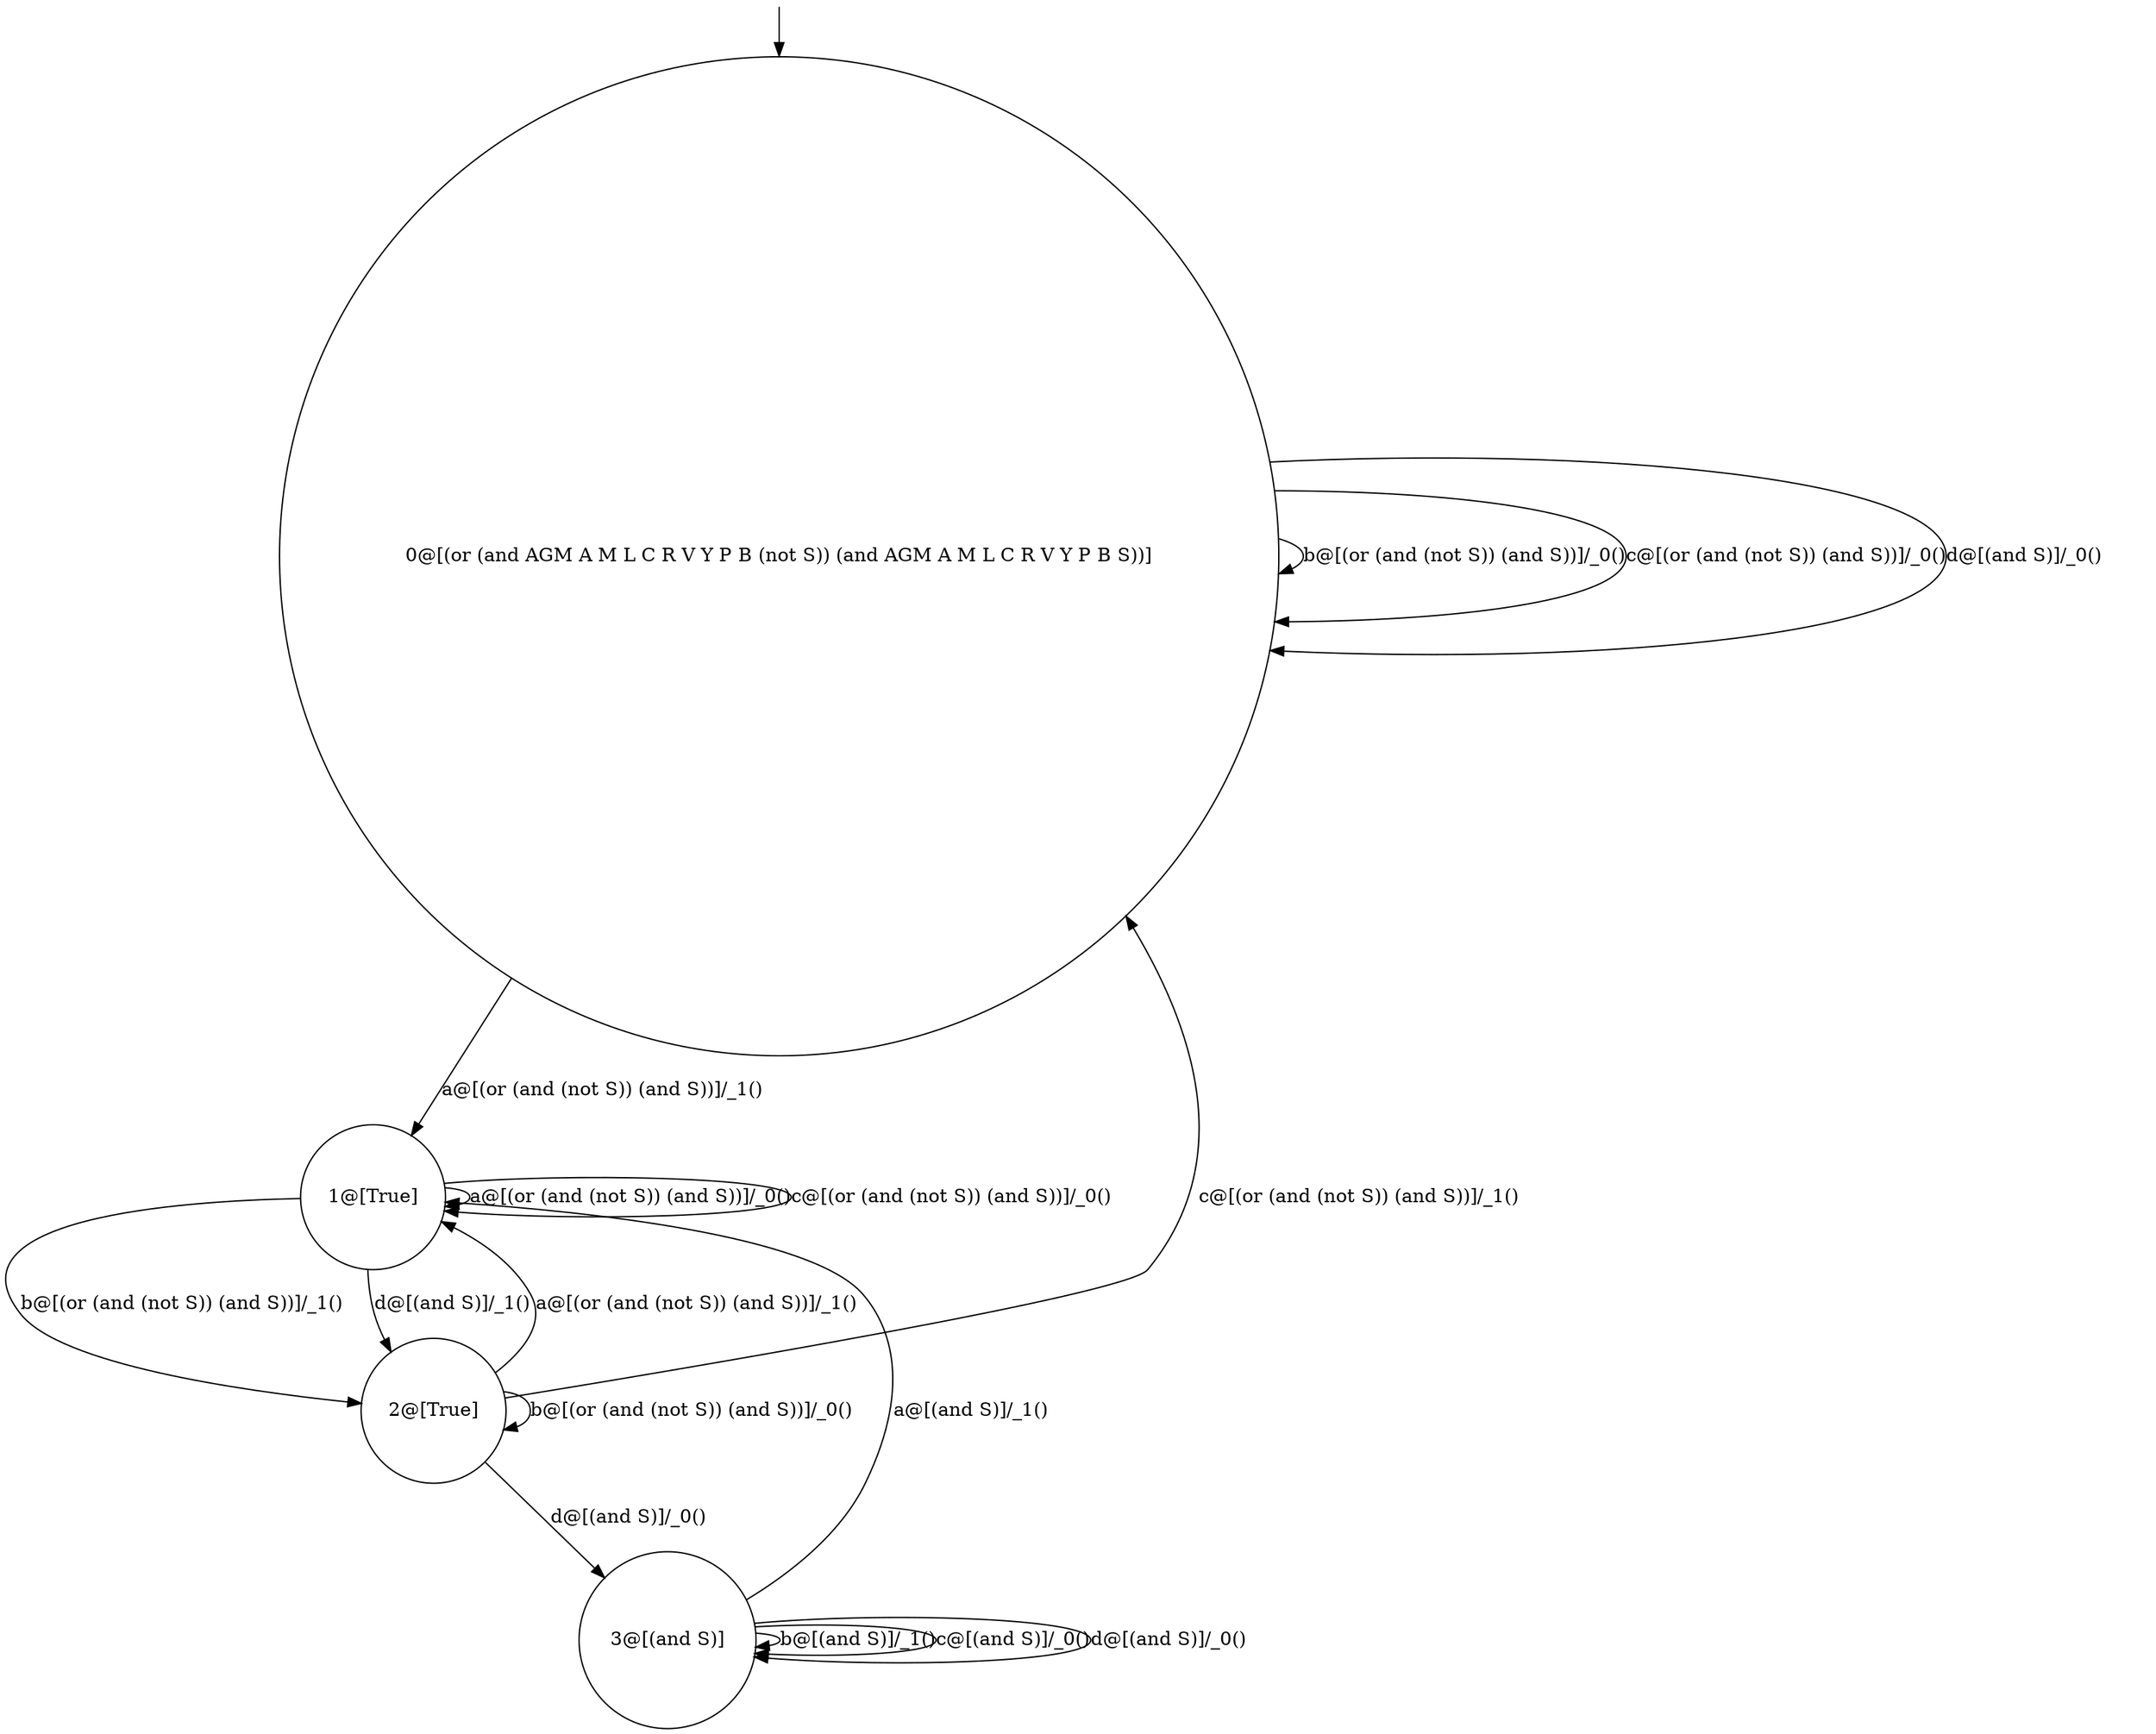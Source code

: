 digraph g {

	s0 [shape="circle" label="0@[(or (and AGM A M L C R V Y P B (not S)) (and AGM A M L C R V Y P B S))]"];
	s1 [shape="circle" label="1@[True]"];
	s2 [shape="circle" label="2@[True]"];
	s3 [shape="circle" label="3@[(and S)]"];
	s0 -> s1 [label="a@[(or (and (not S)) (and S))]/_1()"];
	s0 -> s0 [label="b@[(or (and (not S)) (and S))]/_0()"];
	s0 -> s0 [label="c@[(or (and (not S)) (and S))]/_0()"];
	s0 -> s0 [label="d@[(and S)]/_0()"];
	s1 -> s1 [label="a@[(or (and (not S)) (and S))]/_0()"];
	s1 -> s2 [label="b@[(or (and (not S)) (and S))]/_1()"];
	s1 -> s1 [label="c@[(or (and (not S)) (and S))]/_0()"];
	s1 -> s2 [label="d@[(and S)]/_1()"];
	s2 -> s1 [label="a@[(or (and (not S)) (and S))]/_1()"];
	s2 -> s2 [label="b@[(or (and (not S)) (and S))]/_0()"];
	s2 -> s0 [label="c@[(or (and (not S)) (and S))]/_1()"];
	s2 -> s3 [label="d@[(and S)]/_0()"];
	s3 -> s1 [label="a@[(and S)]/_1()"];
	s3 -> s3 [label="b@[(and S)]/_1()"];
	s3 -> s3 [label="c@[(and S)]/_0()"];
	s3 -> s3 [label="d@[(and S)]/_0()"];

__start0 [label="" shape="none" width="0" height="0"];
__start0 -> s0;
}
